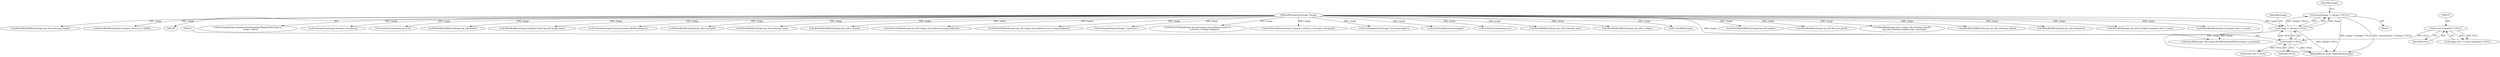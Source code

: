 digraph "0_ImageMagick_65f75a32a93ae4044c528a987a68366ecd4b46b9@API" {
"1000143" [label="(Call,assert(image != (Image *) NULL))"];
"1000144" [label="(Call,image != (Image *) NULL)"];
"1000111" [label="(MethodParameterIn,Image *image)"];
"1000146" [label="(Call,(Image *) NULL)"];
"1000134" [label="(Call,(const ImageInfo *) NULL)"];
"1001152" [label="(Call,SetImageProgress(image,SaveImageTag,(MagickOffsetType) y,\n          image->rows))"];
"1000336" [label="(Call,SetImageGray(image,&image->exception))"];
"1000939" [label="(Call,GetPixelLuma(image,p+(i-1)))"];
"1000578" [label="(Call,WriteBlobLSBShort(image,tga_info.width))"];
"1000534" [label="(Call,WriteBlobByte(image,(unsigned char) tga_info.image_type))"];
"1000136" [label="(Identifier,NULL)"];
"1000203" [label="(Call,TransformImageColorspace(image,sRGBColorspace))"];
"1000520" [label="(Call,WriteBlobByte(image,tga_info.id_length))"];
"1000527" [label="(Call,WriteBlobByte(image,tga_info.colormap_type))"];
"1000571" [label="(Call,WriteBlobLSBShort(image,tga_info.y_origin))"];
"1000233" [label="(Call,GetImageProperty(image,\"comment\"))"];
"1001058" [label="(Call,WriteTGAPixel(image,tga_info.image_type,indexes-(count+1),\n                      p-(count+1),range,midpoint))"];
"1000239" [label="(Call,(const char *) NULL)"];
"1000837" [label="(Call,GetVirtualPixels(image,0,y,image->columns,1,&image->exception))"];
"1000111" [label="(MethodParameterIn,Image *image)"];
"1001172" [label="(MethodReturn,static MagickBooleanType)"];
"1000469" [label="(Call,GetImageArtifact(image,\"tga:image-origin\"))"];
"1000858" [label="(Call,GetVirtualIndexQueue(image))"];
"1000112" [label="(Block,)"];
"1000934" [label="(Call,GetPixelLuma(image,p+i))"];
"1000134" [label="(Call,(const ImageInfo *) NULL)"];
"1000557" [label="(Call,WriteBlobByte(image,tga_info.colormap_size))"];
"1000145" [label="(Identifier,image)"];
"1000564" [label="(Call,WriteBlobLSBShort(image,tga_info.x_origin))"];
"1000152" [label="(Identifier,image)"];
"1001168" [label="(Call,CloseBlob(image))"];
"1001096" [label="(Call,WriteTGAPixel(image,tga_info.image_type,indexes,p,range,midpoint))"];
"1001129" [label="(Call,WriteTGAPixel(image,tga_info.image_type,indexes+x,p++,range,midpoint))"];
"1000132" [label="(Call,image_info != (const ImageInfo *) NULL)"];
"1000585" [label="(Call,WriteBlobLSBShort(image,tga_info.height))"];
"1000148" [label="(Identifier,NULL)"];
"1000592" [label="(Call,WriteBlobByte(image,tga_info.bits_per_pixel))"];
"1000146" [label="(Call,(Image *) NULL)"];
"1000799" [label="(Call,WriteBlob(image,(size_t) ((tga_info.colormap_size/8)*\n        tga_info.colormap_length),targa_colormap))"];
"1000543" [label="(Call,WriteBlobLSBShort(image,tga_info.colormap_index))"];
"1000599" [label="(Call,WriteBlobByte(image,tga_info.attributes))"];
"1000143" [label="(Call,assert(image != (Image *) NULL))"];
"1000612" [label="(Call,WriteBlob(image,tga_info.id_length,(unsigned char *) value))"];
"1001047" [label="(Call,WriteBlobByte(image,(unsigned char) (--count)))"];
"1000550" [label="(Call,WriteBlobLSBShort(image,tga_info.colormap_length))"];
"1000172" [label="(Call,OpenBlob(image_info,image,WriteBinaryBlobMode,&image->exception))"];
"1001087" [label="(Call,WriteBlobByte(image,(unsigned char) ((i-1) | 0x80)))"];
"1000144" [label="(Call,image != (Image *) NULL)"];
"1000143" -> "1000112"  [label="AST: "];
"1000143" -> "1000144"  [label="CFG: "];
"1000144" -> "1000143"  [label="AST: "];
"1000152" -> "1000143"  [label="CFG: "];
"1000143" -> "1001172"  [label="DDG: image != (Image *) NULL"];
"1000143" -> "1001172"  [label="DDG: assert(image != (Image *) NULL)"];
"1000144" -> "1000143"  [label="DDG: image"];
"1000144" -> "1000143"  [label="DDG: (Image *) NULL"];
"1000144" -> "1000146"  [label="CFG: "];
"1000145" -> "1000144"  [label="AST: "];
"1000146" -> "1000144"  [label="AST: "];
"1000144" -> "1001172"  [label="DDG: (Image *) NULL"];
"1000111" -> "1000144"  [label="DDG: image"];
"1000146" -> "1000144"  [label="DDG: NULL"];
"1000144" -> "1000172"  [label="DDG: image"];
"1000111" -> "1000109"  [label="AST: "];
"1000111" -> "1001172"  [label="DDG: image"];
"1000111" -> "1000172"  [label="DDG: image"];
"1000111" -> "1000203"  [label="DDG: image"];
"1000111" -> "1000233"  [label="DDG: image"];
"1000111" -> "1000336"  [label="DDG: image"];
"1000111" -> "1000469"  [label="DDG: image"];
"1000111" -> "1000520"  [label="DDG: image"];
"1000111" -> "1000527"  [label="DDG: image"];
"1000111" -> "1000534"  [label="DDG: image"];
"1000111" -> "1000543"  [label="DDG: image"];
"1000111" -> "1000550"  [label="DDG: image"];
"1000111" -> "1000557"  [label="DDG: image"];
"1000111" -> "1000564"  [label="DDG: image"];
"1000111" -> "1000571"  [label="DDG: image"];
"1000111" -> "1000578"  [label="DDG: image"];
"1000111" -> "1000585"  [label="DDG: image"];
"1000111" -> "1000592"  [label="DDG: image"];
"1000111" -> "1000599"  [label="DDG: image"];
"1000111" -> "1000612"  [label="DDG: image"];
"1000111" -> "1000799"  [label="DDG: image"];
"1000111" -> "1000837"  [label="DDG: image"];
"1000111" -> "1000858"  [label="DDG: image"];
"1000111" -> "1000934"  [label="DDG: image"];
"1000111" -> "1000939"  [label="DDG: image"];
"1000111" -> "1001047"  [label="DDG: image"];
"1000111" -> "1001058"  [label="DDG: image"];
"1000111" -> "1001087"  [label="DDG: image"];
"1000111" -> "1001096"  [label="DDG: image"];
"1000111" -> "1001129"  [label="DDG: image"];
"1000111" -> "1001152"  [label="DDG: image"];
"1000111" -> "1001168"  [label="DDG: image"];
"1000146" -> "1000148"  [label="CFG: "];
"1000147" -> "1000146"  [label="AST: "];
"1000148" -> "1000146"  [label="AST: "];
"1000146" -> "1001172"  [label="DDG: NULL"];
"1000134" -> "1000146"  [label="DDG: NULL"];
"1000146" -> "1000239"  [label="DDG: NULL"];
"1000134" -> "1000132"  [label="AST: "];
"1000134" -> "1000136"  [label="CFG: "];
"1000135" -> "1000134"  [label="AST: "];
"1000136" -> "1000134"  [label="AST: "];
"1000132" -> "1000134"  [label="CFG: "];
"1000134" -> "1000132"  [label="DDG: NULL"];
}
